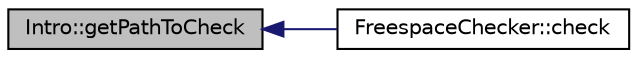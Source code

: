digraph "Intro::getPathToCheck"
{
  edge [fontname="Helvetica",fontsize="10",labelfontname="Helvetica",labelfontsize="10"];
  node [fontname="Helvetica",fontsize="10",shape=record];
  rankdir="LR";
  Node19 [label="Intro::getPathToCheck",height=0.2,width=0.4,color="black", fillcolor="grey75", style="filled", fontcolor="black"];
  Node19 -> Node20 [dir="back",color="midnightblue",fontsize="10",style="solid",fontname="Helvetica"];
  Node20 [label="FreespaceChecker::check",height=0.2,width=0.4,color="black", fillcolor="white", style="filled",URL="$class_freespace_checker.html#afb1648f73f72526df2dc0a25e047bbfd"];
}
